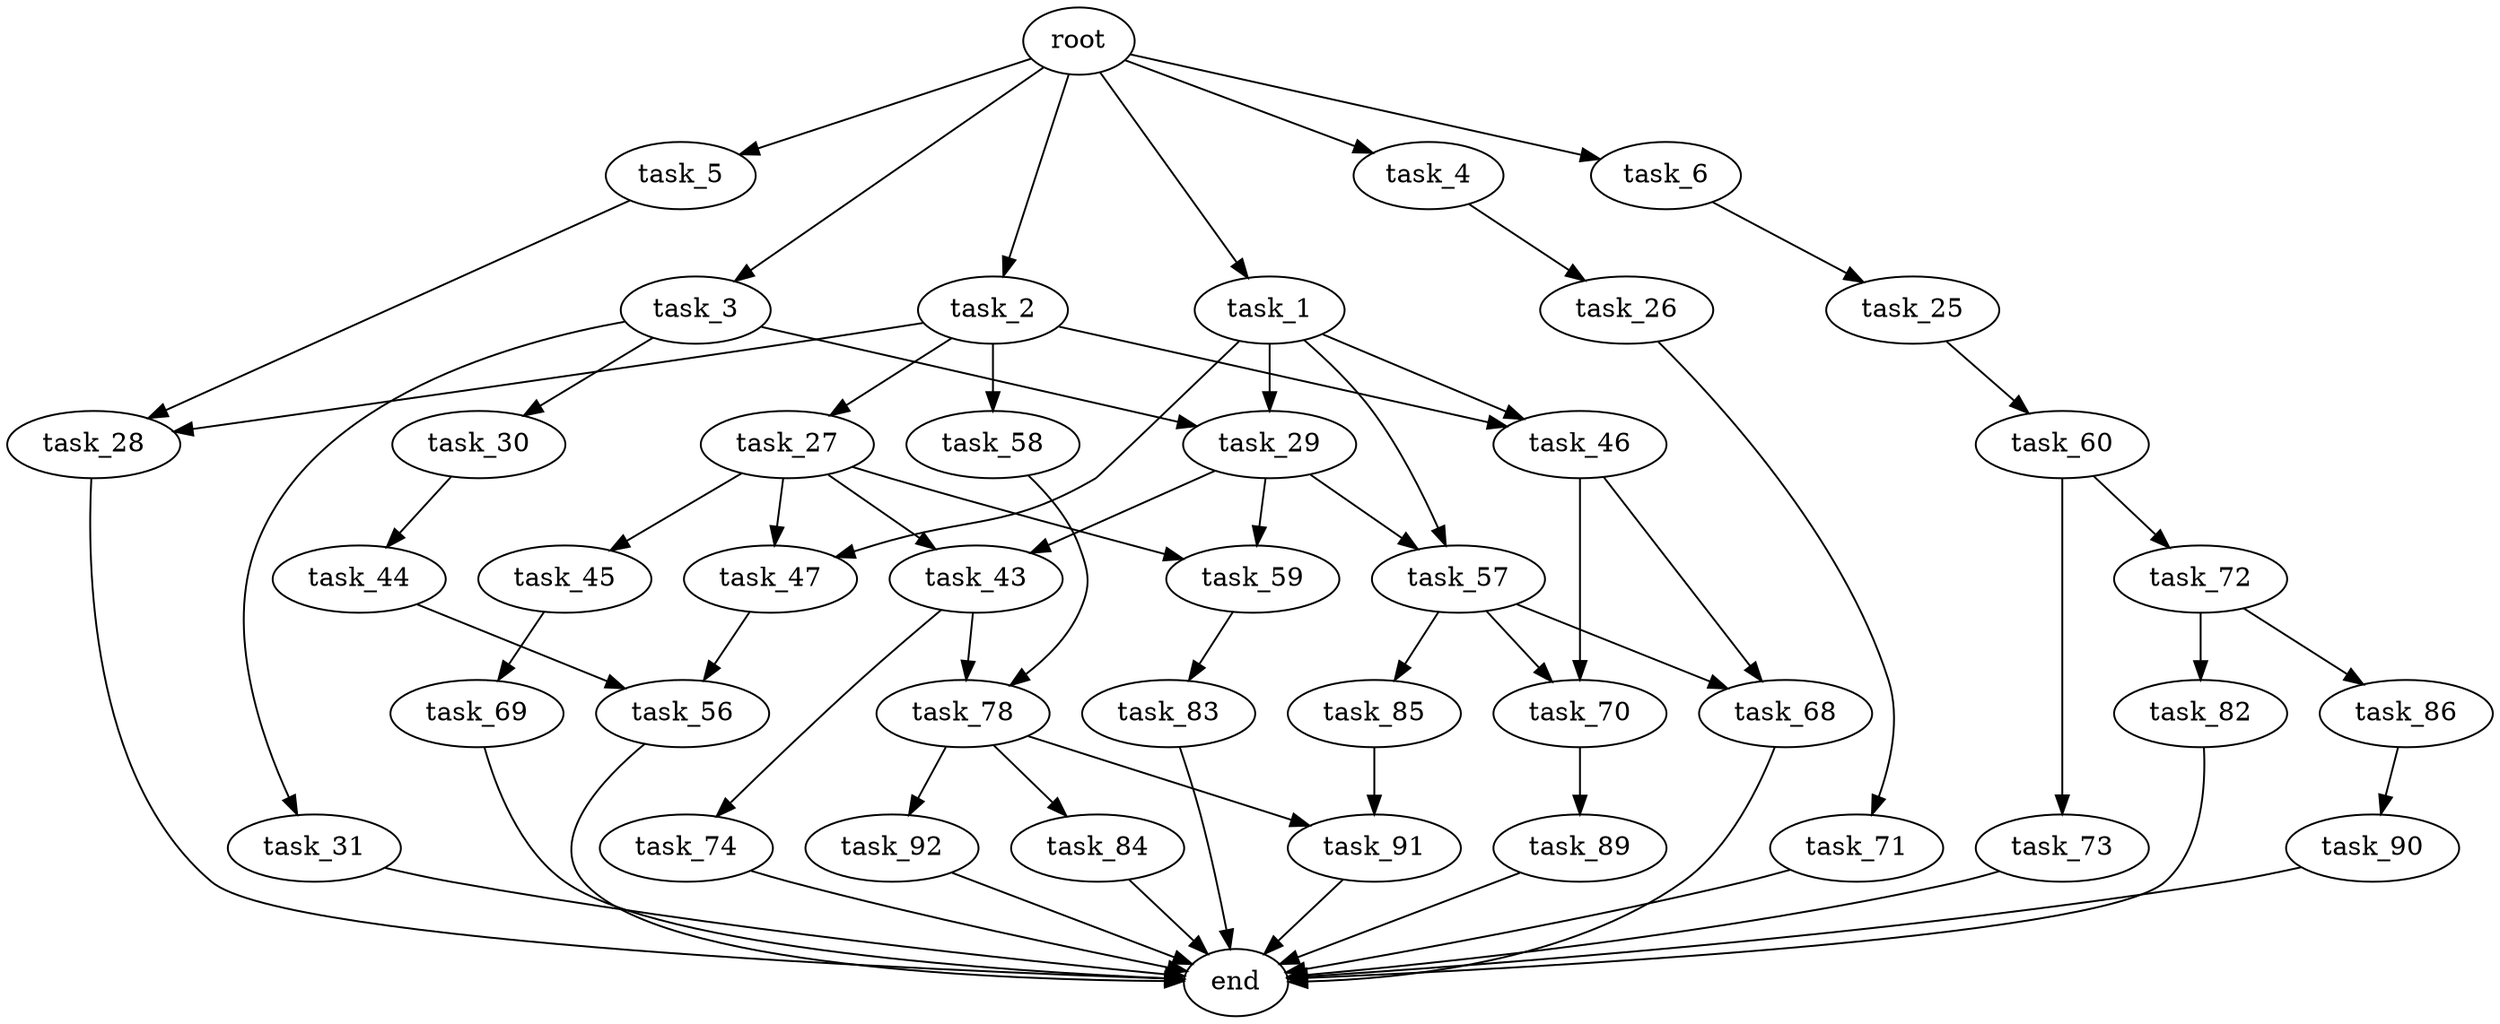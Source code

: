 digraph G {
  root [size="0.000000"];
  task_1 [size="340214869289.000000"];
  task_2 [size="19687910112.000000"];
  task_3 [size="10209130192.000000"];
  task_4 [size="6967257381.000000"];
  task_5 [size="95313744589.000000"];
  task_6 [size="8464132921.000000"];
  task_25 [size="349635860111.000000"];
  task_26 [size="20697171955.000000"];
  task_27 [size="1217441988747.000000"];
  task_28 [size="730091734.000000"];
  task_29 [size="8589934592.000000"];
  task_30 [size="125074148892.000000"];
  task_31 [size="7918672016.000000"];
  task_43 [size="63527296288.000000"];
  task_44 [size="283015629219.000000"];
  task_45 [size="2153041057.000000"];
  task_46 [size="231928233984.000000"];
  task_47 [size="502207273656.000000"];
  task_56 [size="698705792.000000"];
  task_57 [size="5291903888.000000"];
  task_58 [size="134217728000.000000"];
  task_59 [size="28991029248.000000"];
  task_60 [size="2241964106.000000"];
  task_68 [size="28991029248.000000"];
  task_69 [size="10178179373.000000"];
  task_70 [size="1073741824000.000000"];
  task_71 [size="134217728000.000000"];
  task_72 [size="72662621806.000000"];
  task_73 [size="12084305107.000000"];
  task_74 [size="17804768832.000000"];
  task_78 [size="231928233984.000000"];
  task_82 [size="14358027526.000000"];
  task_83 [size="11066592704.000000"];
  task_84 [size="138503316007.000000"];
  task_85 [size="68719476736.000000"];
  task_86 [size="231928233984.000000"];
  task_89 [size="134217728000.000000"];
  task_90 [size="24614997181.000000"];
  task_91 [size="466786172996.000000"];
  task_92 [size="17330300636.000000"];
  end [size="0.000000"];

  root -> task_1 [size="1.000000"];
  root -> task_2 [size="1.000000"];
  root -> task_3 [size="1.000000"];
  root -> task_4 [size="1.000000"];
  root -> task_5 [size="1.000000"];
  root -> task_6 [size="1.000000"];
  task_1 -> task_29 [size="679477248.000000"];
  task_1 -> task_46 [size="679477248.000000"];
  task_1 -> task_47 [size="679477248.000000"];
  task_1 -> task_57 [size="679477248.000000"];
  task_2 -> task_27 [size="75497472.000000"];
  task_2 -> task_28 [size="75497472.000000"];
  task_2 -> task_46 [size="75497472.000000"];
  task_2 -> task_58 [size="75497472.000000"];
  task_3 -> task_29 [size="301989888.000000"];
  task_3 -> task_30 [size="301989888.000000"];
  task_3 -> task_31 [size="301989888.000000"];
  task_4 -> task_26 [size="838860800.000000"];
  task_5 -> task_28 [size="75497472.000000"];
  task_6 -> task_25 [size="536870912.000000"];
  task_25 -> task_60 [size="301989888.000000"];
  task_26 -> task_71 [size="679477248.000000"];
  task_27 -> task_43 [size="838860800.000000"];
  task_27 -> task_45 [size="838860800.000000"];
  task_27 -> task_47 [size="838860800.000000"];
  task_27 -> task_59 [size="838860800.000000"];
  task_28 -> end [size="1.000000"];
  task_29 -> task_43 [size="33554432.000000"];
  task_29 -> task_57 [size="33554432.000000"];
  task_29 -> task_59 [size="33554432.000000"];
  task_30 -> task_44 [size="209715200.000000"];
  task_31 -> end [size="1.000000"];
  task_43 -> task_74 [size="301989888.000000"];
  task_43 -> task_78 [size="301989888.000000"];
  task_44 -> task_56 [size="301989888.000000"];
  task_45 -> task_69 [size="75497472.000000"];
  task_46 -> task_68 [size="301989888.000000"];
  task_46 -> task_70 [size="301989888.000000"];
  task_47 -> task_56 [size="838860800.000000"];
  task_56 -> end [size="1.000000"];
  task_57 -> task_68 [size="209715200.000000"];
  task_57 -> task_70 [size="209715200.000000"];
  task_57 -> task_85 [size="209715200.000000"];
  task_58 -> task_78 [size="209715200.000000"];
  task_59 -> task_83 [size="75497472.000000"];
  task_60 -> task_72 [size="209715200.000000"];
  task_60 -> task_73 [size="209715200.000000"];
  task_68 -> end [size="1.000000"];
  task_69 -> end [size="1.000000"];
  task_70 -> task_89 [size="838860800.000000"];
  task_71 -> end [size="1.000000"];
  task_72 -> task_82 [size="209715200.000000"];
  task_72 -> task_86 [size="209715200.000000"];
  task_73 -> end [size="1.000000"];
  task_74 -> end [size="1.000000"];
  task_78 -> task_84 [size="301989888.000000"];
  task_78 -> task_91 [size="301989888.000000"];
  task_78 -> task_92 [size="301989888.000000"];
  task_82 -> end [size="1.000000"];
  task_83 -> end [size="1.000000"];
  task_84 -> end [size="1.000000"];
  task_85 -> task_91 [size="134217728.000000"];
  task_86 -> task_90 [size="301989888.000000"];
  task_89 -> end [size="1.000000"];
  task_90 -> end [size="1.000000"];
  task_91 -> end [size="1.000000"];
  task_92 -> end [size="1.000000"];
}
